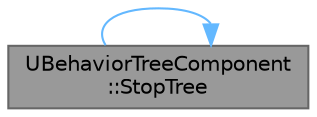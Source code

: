 digraph "UBehaviorTreeComponent::StopTree"
{
 // INTERACTIVE_SVG=YES
 // LATEX_PDF_SIZE
  bgcolor="transparent";
  edge [fontname=Helvetica,fontsize=10,labelfontname=Helvetica,labelfontsize=10];
  node [fontname=Helvetica,fontsize=10,shape=box,height=0.2,width=0.4];
  rankdir="LR";
  Node1 [id="Node000001",label="UBehaviorTreeComponent\l::StopTree",height=0.2,width=0.4,color="gray40", fillcolor="grey60", style="filled", fontcolor="black",tooltip="stops execution"];
  Node1 -> Node1 [id="edge1_Node000001_Node000001",color="steelblue1",style="solid",tooltip=" "];
}
